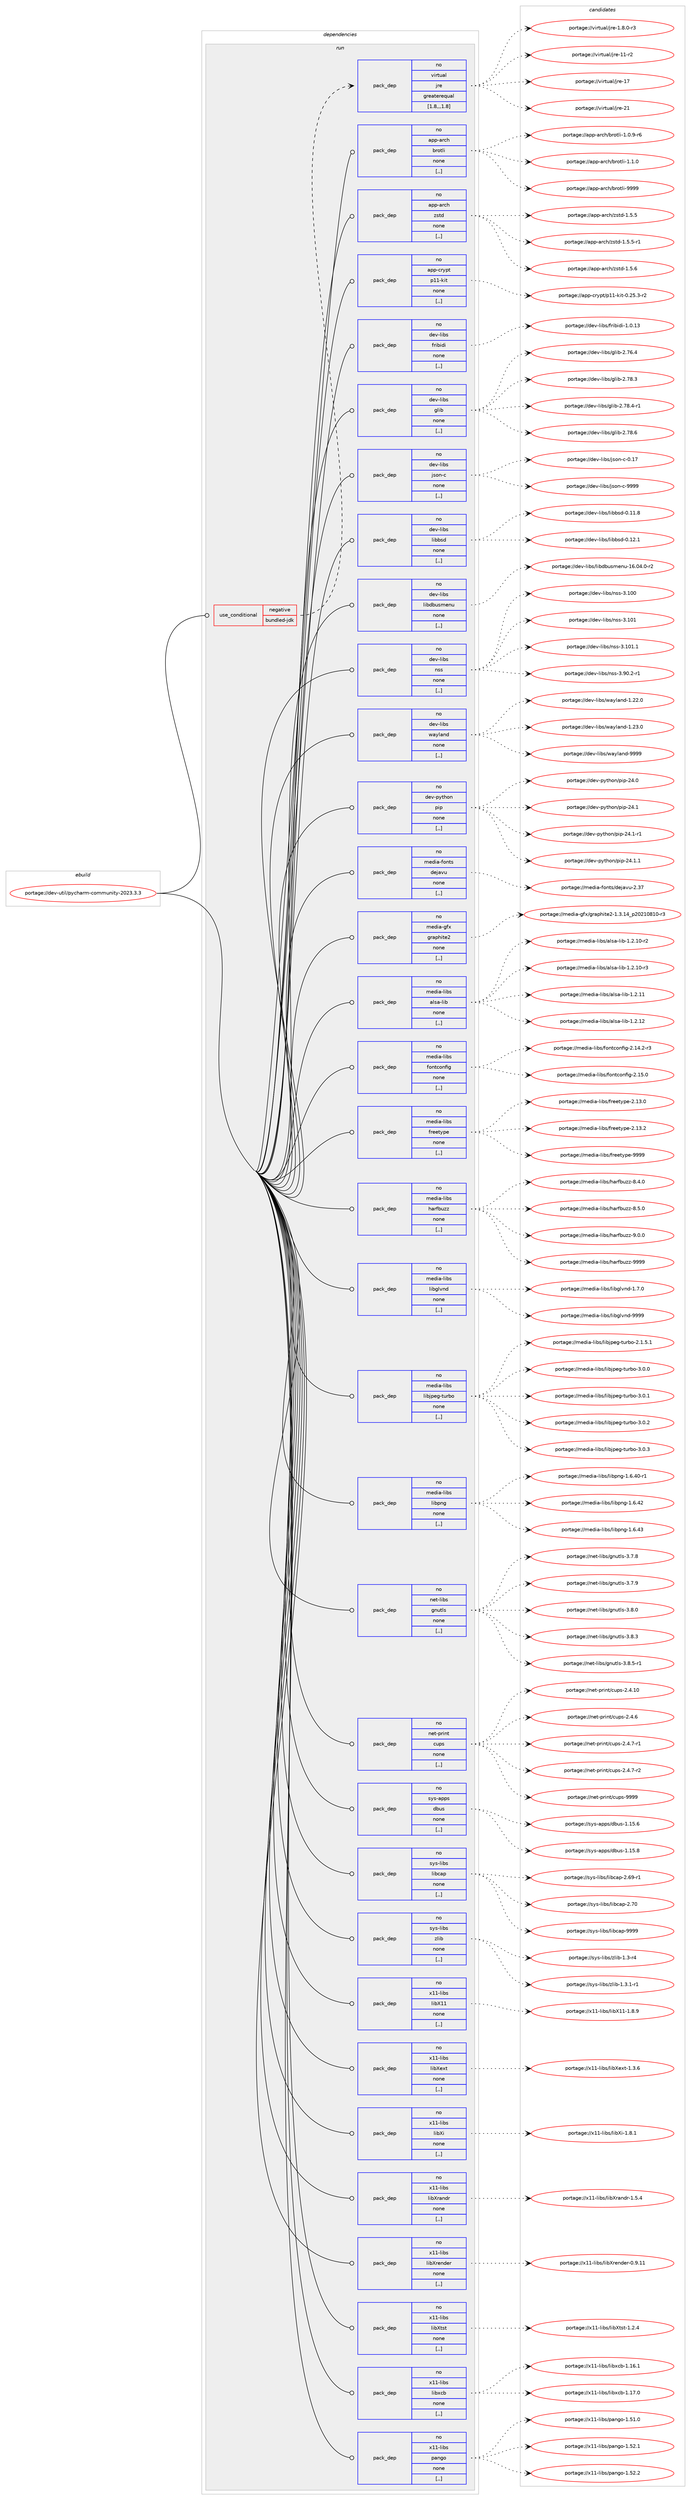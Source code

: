 digraph prolog {

# *************
# Graph options
# *************

newrank=true;
concentrate=true;
compound=true;
graph [rankdir=LR,fontname=Helvetica,fontsize=10,ranksep=1.5];#, ranksep=2.5, nodesep=0.2];
edge  [arrowhead=vee];
node  [fontname=Helvetica,fontsize=10];

# **********
# The ebuild
# **********

subgraph cluster_leftcol {
color=gray;
rank=same;
label=<<i>ebuild</i>>;
id [label="portage://dev-util/pycharm-community-2023.3.3", color=red, width=4, href="../dev-util/pycharm-community-2023.3.3.svg"];
}

# ****************
# The dependencies
# ****************

subgraph cluster_midcol {
color=gray;
label=<<i>dependencies</i>>;
subgraph cluster_compile {
fillcolor="#eeeeee";
style=filled;
label=<<i>compile</i>>;
}
subgraph cluster_compileandrun {
fillcolor="#eeeeee";
style=filled;
label=<<i>compile and run</i>>;
}
subgraph cluster_run {
fillcolor="#eeeeee";
style=filled;
label=<<i>run</i>>;
subgraph cond60136 {
dependency214328 [label=<<TABLE BORDER="0" CELLBORDER="1" CELLSPACING="0" CELLPADDING="4"><TR><TD ROWSPAN="3" CELLPADDING="10">use_conditional</TD></TR><TR><TD>negative</TD></TR><TR><TD>bundled-jdk</TD></TR></TABLE>>, shape=none, color=red];
subgraph pack152771 {
dependency214329 [label=<<TABLE BORDER="0" CELLBORDER="1" CELLSPACING="0" CELLPADDING="4" WIDTH="220"><TR><TD ROWSPAN="6" CELLPADDING="30">pack_dep</TD></TR><TR><TD WIDTH="110">no</TD></TR><TR><TD>virtual</TD></TR><TR><TD>jre</TD></TR><TR><TD>greaterequal</TD></TR><TR><TD>[1.8,,,1.8]</TD></TR></TABLE>>, shape=none, color=blue];
}
dependency214328:e -> dependency214329:w [weight=20,style="dashed",arrowhead="vee"];
}
id:e -> dependency214328:w [weight=20,style="solid",arrowhead="odot"];
subgraph pack152772 {
dependency214330 [label=<<TABLE BORDER="0" CELLBORDER="1" CELLSPACING="0" CELLPADDING="4" WIDTH="220"><TR><TD ROWSPAN="6" CELLPADDING="30">pack_dep</TD></TR><TR><TD WIDTH="110">no</TD></TR><TR><TD>app-arch</TD></TR><TR><TD>brotli</TD></TR><TR><TD>none</TD></TR><TR><TD>[,,]</TD></TR></TABLE>>, shape=none, color=blue];
}
id:e -> dependency214330:w [weight=20,style="solid",arrowhead="odot"];
subgraph pack152773 {
dependency214331 [label=<<TABLE BORDER="0" CELLBORDER="1" CELLSPACING="0" CELLPADDING="4" WIDTH="220"><TR><TD ROWSPAN="6" CELLPADDING="30">pack_dep</TD></TR><TR><TD WIDTH="110">no</TD></TR><TR><TD>app-arch</TD></TR><TR><TD>zstd</TD></TR><TR><TD>none</TD></TR><TR><TD>[,,]</TD></TR></TABLE>>, shape=none, color=blue];
}
id:e -> dependency214331:w [weight=20,style="solid",arrowhead="odot"];
subgraph pack152774 {
dependency214332 [label=<<TABLE BORDER="0" CELLBORDER="1" CELLSPACING="0" CELLPADDING="4" WIDTH="220"><TR><TD ROWSPAN="6" CELLPADDING="30">pack_dep</TD></TR><TR><TD WIDTH="110">no</TD></TR><TR><TD>app-crypt</TD></TR><TR><TD>p11-kit</TD></TR><TR><TD>none</TD></TR><TR><TD>[,,]</TD></TR></TABLE>>, shape=none, color=blue];
}
id:e -> dependency214332:w [weight=20,style="solid",arrowhead="odot"];
subgraph pack152775 {
dependency214333 [label=<<TABLE BORDER="0" CELLBORDER="1" CELLSPACING="0" CELLPADDING="4" WIDTH="220"><TR><TD ROWSPAN="6" CELLPADDING="30">pack_dep</TD></TR><TR><TD WIDTH="110">no</TD></TR><TR><TD>dev-libs</TD></TR><TR><TD>fribidi</TD></TR><TR><TD>none</TD></TR><TR><TD>[,,]</TD></TR></TABLE>>, shape=none, color=blue];
}
id:e -> dependency214333:w [weight=20,style="solid",arrowhead="odot"];
subgraph pack152776 {
dependency214334 [label=<<TABLE BORDER="0" CELLBORDER="1" CELLSPACING="0" CELLPADDING="4" WIDTH="220"><TR><TD ROWSPAN="6" CELLPADDING="30">pack_dep</TD></TR><TR><TD WIDTH="110">no</TD></TR><TR><TD>dev-libs</TD></TR><TR><TD>glib</TD></TR><TR><TD>none</TD></TR><TR><TD>[,,]</TD></TR></TABLE>>, shape=none, color=blue];
}
id:e -> dependency214334:w [weight=20,style="solid",arrowhead="odot"];
subgraph pack152777 {
dependency214335 [label=<<TABLE BORDER="0" CELLBORDER="1" CELLSPACING="0" CELLPADDING="4" WIDTH="220"><TR><TD ROWSPAN="6" CELLPADDING="30">pack_dep</TD></TR><TR><TD WIDTH="110">no</TD></TR><TR><TD>dev-libs</TD></TR><TR><TD>json-c</TD></TR><TR><TD>none</TD></TR><TR><TD>[,,]</TD></TR></TABLE>>, shape=none, color=blue];
}
id:e -> dependency214335:w [weight=20,style="solid",arrowhead="odot"];
subgraph pack152778 {
dependency214336 [label=<<TABLE BORDER="0" CELLBORDER="1" CELLSPACING="0" CELLPADDING="4" WIDTH="220"><TR><TD ROWSPAN="6" CELLPADDING="30">pack_dep</TD></TR><TR><TD WIDTH="110">no</TD></TR><TR><TD>dev-libs</TD></TR><TR><TD>libbsd</TD></TR><TR><TD>none</TD></TR><TR><TD>[,,]</TD></TR></TABLE>>, shape=none, color=blue];
}
id:e -> dependency214336:w [weight=20,style="solid",arrowhead="odot"];
subgraph pack152779 {
dependency214337 [label=<<TABLE BORDER="0" CELLBORDER="1" CELLSPACING="0" CELLPADDING="4" WIDTH="220"><TR><TD ROWSPAN="6" CELLPADDING="30">pack_dep</TD></TR><TR><TD WIDTH="110">no</TD></TR><TR><TD>dev-libs</TD></TR><TR><TD>libdbusmenu</TD></TR><TR><TD>none</TD></TR><TR><TD>[,,]</TD></TR></TABLE>>, shape=none, color=blue];
}
id:e -> dependency214337:w [weight=20,style="solid",arrowhead="odot"];
subgraph pack152780 {
dependency214338 [label=<<TABLE BORDER="0" CELLBORDER="1" CELLSPACING="0" CELLPADDING="4" WIDTH="220"><TR><TD ROWSPAN="6" CELLPADDING="30">pack_dep</TD></TR><TR><TD WIDTH="110">no</TD></TR><TR><TD>dev-libs</TD></TR><TR><TD>nss</TD></TR><TR><TD>none</TD></TR><TR><TD>[,,]</TD></TR></TABLE>>, shape=none, color=blue];
}
id:e -> dependency214338:w [weight=20,style="solid",arrowhead="odot"];
subgraph pack152781 {
dependency214339 [label=<<TABLE BORDER="0" CELLBORDER="1" CELLSPACING="0" CELLPADDING="4" WIDTH="220"><TR><TD ROWSPAN="6" CELLPADDING="30">pack_dep</TD></TR><TR><TD WIDTH="110">no</TD></TR><TR><TD>dev-libs</TD></TR><TR><TD>wayland</TD></TR><TR><TD>none</TD></TR><TR><TD>[,,]</TD></TR></TABLE>>, shape=none, color=blue];
}
id:e -> dependency214339:w [weight=20,style="solid",arrowhead="odot"];
subgraph pack152782 {
dependency214340 [label=<<TABLE BORDER="0" CELLBORDER="1" CELLSPACING="0" CELLPADDING="4" WIDTH="220"><TR><TD ROWSPAN="6" CELLPADDING="30">pack_dep</TD></TR><TR><TD WIDTH="110">no</TD></TR><TR><TD>dev-python</TD></TR><TR><TD>pip</TD></TR><TR><TD>none</TD></TR><TR><TD>[,,]</TD></TR></TABLE>>, shape=none, color=blue];
}
id:e -> dependency214340:w [weight=20,style="solid",arrowhead="odot"];
subgraph pack152783 {
dependency214341 [label=<<TABLE BORDER="0" CELLBORDER="1" CELLSPACING="0" CELLPADDING="4" WIDTH="220"><TR><TD ROWSPAN="6" CELLPADDING="30">pack_dep</TD></TR><TR><TD WIDTH="110">no</TD></TR><TR><TD>media-fonts</TD></TR><TR><TD>dejavu</TD></TR><TR><TD>none</TD></TR><TR><TD>[,,]</TD></TR></TABLE>>, shape=none, color=blue];
}
id:e -> dependency214341:w [weight=20,style="solid",arrowhead="odot"];
subgraph pack152784 {
dependency214342 [label=<<TABLE BORDER="0" CELLBORDER="1" CELLSPACING="0" CELLPADDING="4" WIDTH="220"><TR><TD ROWSPAN="6" CELLPADDING="30">pack_dep</TD></TR><TR><TD WIDTH="110">no</TD></TR><TR><TD>media-gfx</TD></TR><TR><TD>graphite2</TD></TR><TR><TD>none</TD></TR><TR><TD>[,,]</TD></TR></TABLE>>, shape=none, color=blue];
}
id:e -> dependency214342:w [weight=20,style="solid",arrowhead="odot"];
subgraph pack152785 {
dependency214343 [label=<<TABLE BORDER="0" CELLBORDER="1" CELLSPACING="0" CELLPADDING="4" WIDTH="220"><TR><TD ROWSPAN="6" CELLPADDING="30">pack_dep</TD></TR><TR><TD WIDTH="110">no</TD></TR><TR><TD>media-libs</TD></TR><TR><TD>alsa-lib</TD></TR><TR><TD>none</TD></TR><TR><TD>[,,]</TD></TR></TABLE>>, shape=none, color=blue];
}
id:e -> dependency214343:w [weight=20,style="solid",arrowhead="odot"];
subgraph pack152786 {
dependency214344 [label=<<TABLE BORDER="0" CELLBORDER="1" CELLSPACING="0" CELLPADDING="4" WIDTH="220"><TR><TD ROWSPAN="6" CELLPADDING="30">pack_dep</TD></TR><TR><TD WIDTH="110">no</TD></TR><TR><TD>media-libs</TD></TR><TR><TD>fontconfig</TD></TR><TR><TD>none</TD></TR><TR><TD>[,,]</TD></TR></TABLE>>, shape=none, color=blue];
}
id:e -> dependency214344:w [weight=20,style="solid",arrowhead="odot"];
subgraph pack152787 {
dependency214345 [label=<<TABLE BORDER="0" CELLBORDER="1" CELLSPACING="0" CELLPADDING="4" WIDTH="220"><TR><TD ROWSPAN="6" CELLPADDING="30">pack_dep</TD></TR><TR><TD WIDTH="110">no</TD></TR><TR><TD>media-libs</TD></TR><TR><TD>freetype</TD></TR><TR><TD>none</TD></TR><TR><TD>[,,]</TD></TR></TABLE>>, shape=none, color=blue];
}
id:e -> dependency214345:w [weight=20,style="solid",arrowhead="odot"];
subgraph pack152788 {
dependency214346 [label=<<TABLE BORDER="0" CELLBORDER="1" CELLSPACING="0" CELLPADDING="4" WIDTH="220"><TR><TD ROWSPAN="6" CELLPADDING="30">pack_dep</TD></TR><TR><TD WIDTH="110">no</TD></TR><TR><TD>media-libs</TD></TR><TR><TD>harfbuzz</TD></TR><TR><TD>none</TD></TR><TR><TD>[,,]</TD></TR></TABLE>>, shape=none, color=blue];
}
id:e -> dependency214346:w [weight=20,style="solid",arrowhead="odot"];
subgraph pack152789 {
dependency214347 [label=<<TABLE BORDER="0" CELLBORDER="1" CELLSPACING="0" CELLPADDING="4" WIDTH="220"><TR><TD ROWSPAN="6" CELLPADDING="30">pack_dep</TD></TR><TR><TD WIDTH="110">no</TD></TR><TR><TD>media-libs</TD></TR><TR><TD>libglvnd</TD></TR><TR><TD>none</TD></TR><TR><TD>[,,]</TD></TR></TABLE>>, shape=none, color=blue];
}
id:e -> dependency214347:w [weight=20,style="solid",arrowhead="odot"];
subgraph pack152790 {
dependency214348 [label=<<TABLE BORDER="0" CELLBORDER="1" CELLSPACING="0" CELLPADDING="4" WIDTH="220"><TR><TD ROWSPAN="6" CELLPADDING="30">pack_dep</TD></TR><TR><TD WIDTH="110">no</TD></TR><TR><TD>media-libs</TD></TR><TR><TD>libjpeg-turbo</TD></TR><TR><TD>none</TD></TR><TR><TD>[,,]</TD></TR></TABLE>>, shape=none, color=blue];
}
id:e -> dependency214348:w [weight=20,style="solid",arrowhead="odot"];
subgraph pack152791 {
dependency214349 [label=<<TABLE BORDER="0" CELLBORDER="1" CELLSPACING="0" CELLPADDING="4" WIDTH="220"><TR><TD ROWSPAN="6" CELLPADDING="30">pack_dep</TD></TR><TR><TD WIDTH="110">no</TD></TR><TR><TD>media-libs</TD></TR><TR><TD>libpng</TD></TR><TR><TD>none</TD></TR><TR><TD>[,,]</TD></TR></TABLE>>, shape=none, color=blue];
}
id:e -> dependency214349:w [weight=20,style="solid",arrowhead="odot"];
subgraph pack152792 {
dependency214350 [label=<<TABLE BORDER="0" CELLBORDER="1" CELLSPACING="0" CELLPADDING="4" WIDTH="220"><TR><TD ROWSPAN="6" CELLPADDING="30">pack_dep</TD></TR><TR><TD WIDTH="110">no</TD></TR><TR><TD>net-libs</TD></TR><TR><TD>gnutls</TD></TR><TR><TD>none</TD></TR><TR><TD>[,,]</TD></TR></TABLE>>, shape=none, color=blue];
}
id:e -> dependency214350:w [weight=20,style="solid",arrowhead="odot"];
subgraph pack152793 {
dependency214351 [label=<<TABLE BORDER="0" CELLBORDER="1" CELLSPACING="0" CELLPADDING="4" WIDTH="220"><TR><TD ROWSPAN="6" CELLPADDING="30">pack_dep</TD></TR><TR><TD WIDTH="110">no</TD></TR><TR><TD>net-print</TD></TR><TR><TD>cups</TD></TR><TR><TD>none</TD></TR><TR><TD>[,,]</TD></TR></TABLE>>, shape=none, color=blue];
}
id:e -> dependency214351:w [weight=20,style="solid",arrowhead="odot"];
subgraph pack152794 {
dependency214352 [label=<<TABLE BORDER="0" CELLBORDER="1" CELLSPACING="0" CELLPADDING="4" WIDTH="220"><TR><TD ROWSPAN="6" CELLPADDING="30">pack_dep</TD></TR><TR><TD WIDTH="110">no</TD></TR><TR><TD>sys-apps</TD></TR><TR><TD>dbus</TD></TR><TR><TD>none</TD></TR><TR><TD>[,,]</TD></TR></TABLE>>, shape=none, color=blue];
}
id:e -> dependency214352:w [weight=20,style="solid",arrowhead="odot"];
subgraph pack152795 {
dependency214353 [label=<<TABLE BORDER="0" CELLBORDER="1" CELLSPACING="0" CELLPADDING="4" WIDTH="220"><TR><TD ROWSPAN="6" CELLPADDING="30">pack_dep</TD></TR><TR><TD WIDTH="110">no</TD></TR><TR><TD>sys-libs</TD></TR><TR><TD>libcap</TD></TR><TR><TD>none</TD></TR><TR><TD>[,,]</TD></TR></TABLE>>, shape=none, color=blue];
}
id:e -> dependency214353:w [weight=20,style="solid",arrowhead="odot"];
subgraph pack152796 {
dependency214354 [label=<<TABLE BORDER="0" CELLBORDER="1" CELLSPACING="0" CELLPADDING="4" WIDTH="220"><TR><TD ROWSPAN="6" CELLPADDING="30">pack_dep</TD></TR><TR><TD WIDTH="110">no</TD></TR><TR><TD>sys-libs</TD></TR><TR><TD>zlib</TD></TR><TR><TD>none</TD></TR><TR><TD>[,,]</TD></TR></TABLE>>, shape=none, color=blue];
}
id:e -> dependency214354:w [weight=20,style="solid",arrowhead="odot"];
subgraph pack152797 {
dependency214355 [label=<<TABLE BORDER="0" CELLBORDER="1" CELLSPACING="0" CELLPADDING="4" WIDTH="220"><TR><TD ROWSPAN="6" CELLPADDING="30">pack_dep</TD></TR><TR><TD WIDTH="110">no</TD></TR><TR><TD>x11-libs</TD></TR><TR><TD>libX11</TD></TR><TR><TD>none</TD></TR><TR><TD>[,,]</TD></TR></TABLE>>, shape=none, color=blue];
}
id:e -> dependency214355:w [weight=20,style="solid",arrowhead="odot"];
subgraph pack152798 {
dependency214356 [label=<<TABLE BORDER="0" CELLBORDER="1" CELLSPACING="0" CELLPADDING="4" WIDTH="220"><TR><TD ROWSPAN="6" CELLPADDING="30">pack_dep</TD></TR><TR><TD WIDTH="110">no</TD></TR><TR><TD>x11-libs</TD></TR><TR><TD>libXext</TD></TR><TR><TD>none</TD></TR><TR><TD>[,,]</TD></TR></TABLE>>, shape=none, color=blue];
}
id:e -> dependency214356:w [weight=20,style="solid",arrowhead="odot"];
subgraph pack152799 {
dependency214357 [label=<<TABLE BORDER="0" CELLBORDER="1" CELLSPACING="0" CELLPADDING="4" WIDTH="220"><TR><TD ROWSPAN="6" CELLPADDING="30">pack_dep</TD></TR><TR><TD WIDTH="110">no</TD></TR><TR><TD>x11-libs</TD></TR><TR><TD>libXi</TD></TR><TR><TD>none</TD></TR><TR><TD>[,,]</TD></TR></TABLE>>, shape=none, color=blue];
}
id:e -> dependency214357:w [weight=20,style="solid",arrowhead="odot"];
subgraph pack152800 {
dependency214358 [label=<<TABLE BORDER="0" CELLBORDER="1" CELLSPACING="0" CELLPADDING="4" WIDTH="220"><TR><TD ROWSPAN="6" CELLPADDING="30">pack_dep</TD></TR><TR><TD WIDTH="110">no</TD></TR><TR><TD>x11-libs</TD></TR><TR><TD>libXrandr</TD></TR><TR><TD>none</TD></TR><TR><TD>[,,]</TD></TR></TABLE>>, shape=none, color=blue];
}
id:e -> dependency214358:w [weight=20,style="solid",arrowhead="odot"];
subgraph pack152801 {
dependency214359 [label=<<TABLE BORDER="0" CELLBORDER="1" CELLSPACING="0" CELLPADDING="4" WIDTH="220"><TR><TD ROWSPAN="6" CELLPADDING="30">pack_dep</TD></TR><TR><TD WIDTH="110">no</TD></TR><TR><TD>x11-libs</TD></TR><TR><TD>libXrender</TD></TR><TR><TD>none</TD></TR><TR><TD>[,,]</TD></TR></TABLE>>, shape=none, color=blue];
}
id:e -> dependency214359:w [weight=20,style="solid",arrowhead="odot"];
subgraph pack152802 {
dependency214360 [label=<<TABLE BORDER="0" CELLBORDER="1" CELLSPACING="0" CELLPADDING="4" WIDTH="220"><TR><TD ROWSPAN="6" CELLPADDING="30">pack_dep</TD></TR><TR><TD WIDTH="110">no</TD></TR><TR><TD>x11-libs</TD></TR><TR><TD>libXtst</TD></TR><TR><TD>none</TD></TR><TR><TD>[,,]</TD></TR></TABLE>>, shape=none, color=blue];
}
id:e -> dependency214360:w [weight=20,style="solid",arrowhead="odot"];
subgraph pack152803 {
dependency214361 [label=<<TABLE BORDER="0" CELLBORDER="1" CELLSPACING="0" CELLPADDING="4" WIDTH="220"><TR><TD ROWSPAN="6" CELLPADDING="30">pack_dep</TD></TR><TR><TD WIDTH="110">no</TD></TR><TR><TD>x11-libs</TD></TR><TR><TD>libxcb</TD></TR><TR><TD>none</TD></TR><TR><TD>[,,]</TD></TR></TABLE>>, shape=none, color=blue];
}
id:e -> dependency214361:w [weight=20,style="solid",arrowhead="odot"];
subgraph pack152804 {
dependency214362 [label=<<TABLE BORDER="0" CELLBORDER="1" CELLSPACING="0" CELLPADDING="4" WIDTH="220"><TR><TD ROWSPAN="6" CELLPADDING="30">pack_dep</TD></TR><TR><TD WIDTH="110">no</TD></TR><TR><TD>x11-libs</TD></TR><TR><TD>pango</TD></TR><TR><TD>none</TD></TR><TR><TD>[,,]</TD></TR></TABLE>>, shape=none, color=blue];
}
id:e -> dependency214362:w [weight=20,style="solid",arrowhead="odot"];
}
}

# **************
# The candidates
# **************

subgraph cluster_choices {
rank=same;
color=gray;
label=<<i>candidates</i>>;

subgraph choice152771 {
color=black;
nodesep=1;
choice11810511411611797108471061141014549465646484511451 [label="portage://virtual/jre-1.8.0-r3", color=red, width=4,href="../virtual/jre-1.8.0-r3.svg"];
choice11810511411611797108471061141014549494511450 [label="portage://virtual/jre-11-r2", color=red, width=4,href="../virtual/jre-11-r2.svg"];
choice1181051141161179710847106114101454955 [label="portage://virtual/jre-17", color=red, width=4,href="../virtual/jre-17.svg"];
choice1181051141161179710847106114101455049 [label="portage://virtual/jre-21", color=red, width=4,href="../virtual/jre-21.svg"];
dependency214329:e -> choice11810511411611797108471061141014549465646484511451:w [style=dotted,weight="100"];
dependency214329:e -> choice11810511411611797108471061141014549494511450:w [style=dotted,weight="100"];
dependency214329:e -> choice1181051141161179710847106114101454955:w [style=dotted,weight="100"];
dependency214329:e -> choice1181051141161179710847106114101455049:w [style=dotted,weight="100"];
}
subgraph choice152772 {
color=black;
nodesep=1;
choice9711211245971149910447981141111161081054549464846574511454 [label="portage://app-arch/brotli-1.0.9-r6", color=red, width=4,href="../app-arch/brotli-1.0.9-r6.svg"];
choice971121124597114991044798114111116108105454946494648 [label="portage://app-arch/brotli-1.1.0", color=red, width=4,href="../app-arch/brotli-1.1.0.svg"];
choice9711211245971149910447981141111161081054557575757 [label="portage://app-arch/brotli-9999", color=red, width=4,href="../app-arch/brotli-9999.svg"];
dependency214330:e -> choice9711211245971149910447981141111161081054549464846574511454:w [style=dotted,weight="100"];
dependency214330:e -> choice971121124597114991044798114111116108105454946494648:w [style=dotted,weight="100"];
dependency214330:e -> choice9711211245971149910447981141111161081054557575757:w [style=dotted,weight="100"];
}
subgraph choice152773 {
color=black;
nodesep=1;
choice9711211245971149910447122115116100454946534653 [label="portage://app-arch/zstd-1.5.5", color=red, width=4,href="../app-arch/zstd-1.5.5.svg"];
choice97112112459711499104471221151161004549465346534511449 [label="portage://app-arch/zstd-1.5.5-r1", color=red, width=4,href="../app-arch/zstd-1.5.5-r1.svg"];
choice9711211245971149910447122115116100454946534654 [label="portage://app-arch/zstd-1.5.6", color=red, width=4,href="../app-arch/zstd-1.5.6.svg"];
dependency214331:e -> choice9711211245971149910447122115116100454946534653:w [style=dotted,weight="100"];
dependency214331:e -> choice97112112459711499104471221151161004549465346534511449:w [style=dotted,weight="100"];
dependency214331:e -> choice9711211245971149910447122115116100454946534654:w [style=dotted,weight="100"];
}
subgraph choice152774 {
color=black;
nodesep=1;
choice97112112459911412111211647112494945107105116454846505346514511450 [label="portage://app-crypt/p11-kit-0.25.3-r2", color=red, width=4,href="../app-crypt/p11-kit-0.25.3-r2.svg"];
dependency214332:e -> choice97112112459911412111211647112494945107105116454846505346514511450:w [style=dotted,weight="100"];
}
subgraph choice152775 {
color=black;
nodesep=1;
choice1001011184510810598115471021141059810510010545494648464951 [label="portage://dev-libs/fribidi-1.0.13", color=red, width=4,href="../dev-libs/fribidi-1.0.13.svg"];
dependency214333:e -> choice1001011184510810598115471021141059810510010545494648464951:w [style=dotted,weight="100"];
}
subgraph choice152776 {
color=black;
nodesep=1;
choice1001011184510810598115471031081059845504655544652 [label="portage://dev-libs/glib-2.76.4", color=red, width=4,href="../dev-libs/glib-2.76.4.svg"];
choice1001011184510810598115471031081059845504655564651 [label="portage://dev-libs/glib-2.78.3", color=red, width=4,href="../dev-libs/glib-2.78.3.svg"];
choice10010111845108105981154710310810598455046555646524511449 [label="portage://dev-libs/glib-2.78.4-r1", color=red, width=4,href="../dev-libs/glib-2.78.4-r1.svg"];
choice1001011184510810598115471031081059845504655564654 [label="portage://dev-libs/glib-2.78.6", color=red, width=4,href="../dev-libs/glib-2.78.6.svg"];
dependency214334:e -> choice1001011184510810598115471031081059845504655544652:w [style=dotted,weight="100"];
dependency214334:e -> choice1001011184510810598115471031081059845504655564651:w [style=dotted,weight="100"];
dependency214334:e -> choice10010111845108105981154710310810598455046555646524511449:w [style=dotted,weight="100"];
dependency214334:e -> choice1001011184510810598115471031081059845504655564654:w [style=dotted,weight="100"];
}
subgraph choice152777 {
color=black;
nodesep=1;
choice10010111845108105981154710611511111045994548464955 [label="portage://dev-libs/json-c-0.17", color=red, width=4,href="../dev-libs/json-c-0.17.svg"];
choice10010111845108105981154710611511111045994557575757 [label="portage://dev-libs/json-c-9999", color=red, width=4,href="../dev-libs/json-c-9999.svg"];
dependency214335:e -> choice10010111845108105981154710611511111045994548464955:w [style=dotted,weight="100"];
dependency214335:e -> choice10010111845108105981154710611511111045994557575757:w [style=dotted,weight="100"];
}
subgraph choice152778 {
color=black;
nodesep=1;
choice100101118451081059811547108105989811510045484649494656 [label="portage://dev-libs/libbsd-0.11.8", color=red, width=4,href="../dev-libs/libbsd-0.11.8.svg"];
choice100101118451081059811547108105989811510045484649504649 [label="portage://dev-libs/libbsd-0.12.1", color=red, width=4,href="../dev-libs/libbsd-0.12.1.svg"];
dependency214336:e -> choice100101118451081059811547108105989811510045484649494656:w [style=dotted,weight="100"];
dependency214336:e -> choice100101118451081059811547108105989811510045484649504649:w [style=dotted,weight="100"];
}
subgraph choice152779 {
color=black;
nodesep=1;
choice100101118451081059811547108105981009811711510910111011745495446485246484511450 [label="portage://dev-libs/libdbusmenu-16.04.0-r2", color=red, width=4,href="../dev-libs/libdbusmenu-16.04.0-r2.svg"];
dependency214337:e -> choice100101118451081059811547108105981009811711510910111011745495446485246484511450:w [style=dotted,weight="100"];
}
subgraph choice152780 {
color=black;
nodesep=1;
choice100101118451081059811547110115115455146494848 [label="portage://dev-libs/nss-3.100", color=red, width=4,href="../dev-libs/nss-3.100.svg"];
choice100101118451081059811547110115115455146494849 [label="portage://dev-libs/nss-3.101", color=red, width=4,href="../dev-libs/nss-3.101.svg"];
choice1001011184510810598115471101151154551464948494649 [label="portage://dev-libs/nss-3.101.1", color=red, width=4,href="../dev-libs/nss-3.101.1.svg"];
choice100101118451081059811547110115115455146574846504511449 [label="portage://dev-libs/nss-3.90.2-r1", color=red, width=4,href="../dev-libs/nss-3.90.2-r1.svg"];
dependency214338:e -> choice100101118451081059811547110115115455146494848:w [style=dotted,weight="100"];
dependency214338:e -> choice100101118451081059811547110115115455146494849:w [style=dotted,weight="100"];
dependency214338:e -> choice1001011184510810598115471101151154551464948494649:w [style=dotted,weight="100"];
dependency214338:e -> choice100101118451081059811547110115115455146574846504511449:w [style=dotted,weight="100"];
}
subgraph choice152781 {
color=black;
nodesep=1;
choice100101118451081059811547119971211089711010045494650504648 [label="portage://dev-libs/wayland-1.22.0", color=red, width=4,href="../dev-libs/wayland-1.22.0.svg"];
choice100101118451081059811547119971211089711010045494650514648 [label="portage://dev-libs/wayland-1.23.0", color=red, width=4,href="../dev-libs/wayland-1.23.0.svg"];
choice10010111845108105981154711997121108971101004557575757 [label="portage://dev-libs/wayland-9999", color=red, width=4,href="../dev-libs/wayland-9999.svg"];
dependency214339:e -> choice100101118451081059811547119971211089711010045494650504648:w [style=dotted,weight="100"];
dependency214339:e -> choice100101118451081059811547119971211089711010045494650514648:w [style=dotted,weight="100"];
dependency214339:e -> choice10010111845108105981154711997121108971101004557575757:w [style=dotted,weight="100"];
}
subgraph choice152782 {
color=black;
nodesep=1;
choice10010111845112121116104111110471121051124550524648 [label="portage://dev-python/pip-24.0", color=red, width=4,href="../dev-python/pip-24.0.svg"];
choice10010111845112121116104111110471121051124550524649 [label="portage://dev-python/pip-24.1", color=red, width=4,href="../dev-python/pip-24.1.svg"];
choice100101118451121211161041111104711210511245505246494511449 [label="portage://dev-python/pip-24.1-r1", color=red, width=4,href="../dev-python/pip-24.1-r1.svg"];
choice100101118451121211161041111104711210511245505246494649 [label="portage://dev-python/pip-24.1.1", color=red, width=4,href="../dev-python/pip-24.1.1.svg"];
dependency214340:e -> choice10010111845112121116104111110471121051124550524648:w [style=dotted,weight="100"];
dependency214340:e -> choice10010111845112121116104111110471121051124550524649:w [style=dotted,weight="100"];
dependency214340:e -> choice100101118451121211161041111104711210511245505246494511449:w [style=dotted,weight="100"];
dependency214340:e -> choice100101118451121211161041111104711210511245505246494649:w [style=dotted,weight="100"];
}
subgraph choice152783 {
color=black;
nodesep=1;
choice109101100105974510211111011611547100101106971181174550465155 [label="portage://media-fonts/dejavu-2.37", color=red, width=4,href="../media-fonts/dejavu-2.37.svg"];
dependency214341:e -> choice109101100105974510211111011611547100101106971181174550465155:w [style=dotted,weight="100"];
}
subgraph choice152784 {
color=black;
nodesep=1;
choice1091011001059745103102120471031149711210410511610150454946514649529511250485049485649484511451 [label="portage://media-gfx/graphite2-1.3.14_p20210810-r3", color=red, width=4,href="../media-gfx/graphite2-1.3.14_p20210810-r3.svg"];
dependency214342:e -> choice1091011001059745103102120471031149711210410511610150454946514649529511250485049485649484511451:w [style=dotted,weight="100"];
}
subgraph choice152785 {
color=black;
nodesep=1;
choice1091011001059745108105981154797108115974510810598454946504649484511450 [label="portage://media-libs/alsa-lib-1.2.10-r2", color=red, width=4,href="../media-libs/alsa-lib-1.2.10-r2.svg"];
choice1091011001059745108105981154797108115974510810598454946504649484511451 [label="portage://media-libs/alsa-lib-1.2.10-r3", color=red, width=4,href="../media-libs/alsa-lib-1.2.10-r3.svg"];
choice109101100105974510810598115479710811597451081059845494650464949 [label="portage://media-libs/alsa-lib-1.2.11", color=red, width=4,href="../media-libs/alsa-lib-1.2.11.svg"];
choice109101100105974510810598115479710811597451081059845494650464950 [label="portage://media-libs/alsa-lib-1.2.12", color=red, width=4,href="../media-libs/alsa-lib-1.2.12.svg"];
dependency214343:e -> choice1091011001059745108105981154797108115974510810598454946504649484511450:w [style=dotted,weight="100"];
dependency214343:e -> choice1091011001059745108105981154797108115974510810598454946504649484511451:w [style=dotted,weight="100"];
dependency214343:e -> choice109101100105974510810598115479710811597451081059845494650464949:w [style=dotted,weight="100"];
dependency214343:e -> choice109101100105974510810598115479710811597451081059845494650464950:w [style=dotted,weight="100"];
}
subgraph choice152786 {
color=black;
nodesep=1;
choice1091011001059745108105981154710211111011699111110102105103455046495246504511451 [label="portage://media-libs/fontconfig-2.14.2-r3", color=red, width=4,href="../media-libs/fontconfig-2.14.2-r3.svg"];
choice109101100105974510810598115471021111101169911111010210510345504649534648 [label="portage://media-libs/fontconfig-2.15.0", color=red, width=4,href="../media-libs/fontconfig-2.15.0.svg"];
dependency214344:e -> choice1091011001059745108105981154710211111011699111110102105103455046495246504511451:w [style=dotted,weight="100"];
dependency214344:e -> choice109101100105974510810598115471021111101169911111010210510345504649534648:w [style=dotted,weight="100"];
}
subgraph choice152787 {
color=black;
nodesep=1;
choice1091011001059745108105981154710211410110111612111210145504649514648 [label="portage://media-libs/freetype-2.13.0", color=red, width=4,href="../media-libs/freetype-2.13.0.svg"];
choice1091011001059745108105981154710211410110111612111210145504649514650 [label="portage://media-libs/freetype-2.13.2", color=red, width=4,href="../media-libs/freetype-2.13.2.svg"];
choice109101100105974510810598115471021141011011161211121014557575757 [label="portage://media-libs/freetype-9999", color=red, width=4,href="../media-libs/freetype-9999.svg"];
dependency214345:e -> choice1091011001059745108105981154710211410110111612111210145504649514648:w [style=dotted,weight="100"];
dependency214345:e -> choice1091011001059745108105981154710211410110111612111210145504649514650:w [style=dotted,weight="100"];
dependency214345:e -> choice109101100105974510810598115471021141011011161211121014557575757:w [style=dotted,weight="100"];
}
subgraph choice152788 {
color=black;
nodesep=1;
choice109101100105974510810598115471049711410298117122122455646524648 [label="portage://media-libs/harfbuzz-8.4.0", color=red, width=4,href="../media-libs/harfbuzz-8.4.0.svg"];
choice109101100105974510810598115471049711410298117122122455646534648 [label="portage://media-libs/harfbuzz-8.5.0", color=red, width=4,href="../media-libs/harfbuzz-8.5.0.svg"];
choice109101100105974510810598115471049711410298117122122455746484648 [label="portage://media-libs/harfbuzz-9.0.0", color=red, width=4,href="../media-libs/harfbuzz-9.0.0.svg"];
choice1091011001059745108105981154710497114102981171221224557575757 [label="portage://media-libs/harfbuzz-9999", color=red, width=4,href="../media-libs/harfbuzz-9999.svg"];
dependency214346:e -> choice109101100105974510810598115471049711410298117122122455646524648:w [style=dotted,weight="100"];
dependency214346:e -> choice109101100105974510810598115471049711410298117122122455646534648:w [style=dotted,weight="100"];
dependency214346:e -> choice109101100105974510810598115471049711410298117122122455746484648:w [style=dotted,weight="100"];
dependency214346:e -> choice1091011001059745108105981154710497114102981171221224557575757:w [style=dotted,weight="100"];
}
subgraph choice152789 {
color=black;
nodesep=1;
choice1091011001059745108105981154710810598103108118110100454946554648 [label="portage://media-libs/libglvnd-1.7.0", color=red, width=4,href="../media-libs/libglvnd-1.7.0.svg"];
choice10910110010597451081059811547108105981031081181101004557575757 [label="portage://media-libs/libglvnd-9999", color=red, width=4,href="../media-libs/libglvnd-9999.svg"];
dependency214347:e -> choice1091011001059745108105981154710810598103108118110100454946554648:w [style=dotted,weight="100"];
dependency214347:e -> choice10910110010597451081059811547108105981031081181101004557575757:w [style=dotted,weight="100"];
}
subgraph choice152790 {
color=black;
nodesep=1;
choice109101100105974510810598115471081059810611210110345116117114981114550464946534649 [label="portage://media-libs/libjpeg-turbo-2.1.5.1", color=red, width=4,href="../media-libs/libjpeg-turbo-2.1.5.1.svg"];
choice10910110010597451081059811547108105981061121011034511611711498111455146484648 [label="portage://media-libs/libjpeg-turbo-3.0.0", color=red, width=4,href="../media-libs/libjpeg-turbo-3.0.0.svg"];
choice10910110010597451081059811547108105981061121011034511611711498111455146484649 [label="portage://media-libs/libjpeg-turbo-3.0.1", color=red, width=4,href="../media-libs/libjpeg-turbo-3.0.1.svg"];
choice10910110010597451081059811547108105981061121011034511611711498111455146484650 [label="portage://media-libs/libjpeg-turbo-3.0.2", color=red, width=4,href="../media-libs/libjpeg-turbo-3.0.2.svg"];
choice10910110010597451081059811547108105981061121011034511611711498111455146484651 [label="portage://media-libs/libjpeg-turbo-3.0.3", color=red, width=4,href="../media-libs/libjpeg-turbo-3.0.3.svg"];
dependency214348:e -> choice109101100105974510810598115471081059810611210110345116117114981114550464946534649:w [style=dotted,weight="100"];
dependency214348:e -> choice10910110010597451081059811547108105981061121011034511611711498111455146484648:w [style=dotted,weight="100"];
dependency214348:e -> choice10910110010597451081059811547108105981061121011034511611711498111455146484649:w [style=dotted,weight="100"];
dependency214348:e -> choice10910110010597451081059811547108105981061121011034511611711498111455146484650:w [style=dotted,weight="100"];
dependency214348:e -> choice10910110010597451081059811547108105981061121011034511611711498111455146484651:w [style=dotted,weight="100"];
}
subgraph choice152791 {
color=black;
nodesep=1;
choice1091011001059745108105981154710810598112110103454946544652484511449 [label="portage://media-libs/libpng-1.6.40-r1", color=red, width=4,href="../media-libs/libpng-1.6.40-r1.svg"];
choice109101100105974510810598115471081059811211010345494654465250 [label="portage://media-libs/libpng-1.6.42", color=red, width=4,href="../media-libs/libpng-1.6.42.svg"];
choice109101100105974510810598115471081059811211010345494654465251 [label="portage://media-libs/libpng-1.6.43", color=red, width=4,href="../media-libs/libpng-1.6.43.svg"];
dependency214349:e -> choice1091011001059745108105981154710810598112110103454946544652484511449:w [style=dotted,weight="100"];
dependency214349:e -> choice109101100105974510810598115471081059811211010345494654465250:w [style=dotted,weight="100"];
dependency214349:e -> choice109101100105974510810598115471081059811211010345494654465251:w [style=dotted,weight="100"];
}
subgraph choice152792 {
color=black;
nodesep=1;
choice110101116451081059811547103110117116108115455146554656 [label="portage://net-libs/gnutls-3.7.8", color=red, width=4,href="../net-libs/gnutls-3.7.8.svg"];
choice110101116451081059811547103110117116108115455146554657 [label="portage://net-libs/gnutls-3.7.9", color=red, width=4,href="../net-libs/gnutls-3.7.9.svg"];
choice110101116451081059811547103110117116108115455146564648 [label="portage://net-libs/gnutls-3.8.0", color=red, width=4,href="../net-libs/gnutls-3.8.0.svg"];
choice110101116451081059811547103110117116108115455146564651 [label="portage://net-libs/gnutls-3.8.3", color=red, width=4,href="../net-libs/gnutls-3.8.3.svg"];
choice1101011164510810598115471031101171161081154551465646534511449 [label="portage://net-libs/gnutls-3.8.5-r1", color=red, width=4,href="../net-libs/gnutls-3.8.5-r1.svg"];
dependency214350:e -> choice110101116451081059811547103110117116108115455146554656:w [style=dotted,weight="100"];
dependency214350:e -> choice110101116451081059811547103110117116108115455146554657:w [style=dotted,weight="100"];
dependency214350:e -> choice110101116451081059811547103110117116108115455146564648:w [style=dotted,weight="100"];
dependency214350:e -> choice110101116451081059811547103110117116108115455146564651:w [style=dotted,weight="100"];
dependency214350:e -> choice1101011164510810598115471031101171161081154551465646534511449:w [style=dotted,weight="100"];
}
subgraph choice152793 {
color=black;
nodesep=1;
choice11010111645112114105110116479911711211545504652464948 [label="portage://net-print/cups-2.4.10", color=red, width=4,href="../net-print/cups-2.4.10.svg"];
choice110101116451121141051101164799117112115455046524654 [label="portage://net-print/cups-2.4.6", color=red, width=4,href="../net-print/cups-2.4.6.svg"];
choice1101011164511211410511011647991171121154550465246554511449 [label="portage://net-print/cups-2.4.7-r1", color=red, width=4,href="../net-print/cups-2.4.7-r1.svg"];
choice1101011164511211410511011647991171121154550465246554511450 [label="portage://net-print/cups-2.4.7-r2", color=red, width=4,href="../net-print/cups-2.4.7-r2.svg"];
choice1101011164511211410511011647991171121154557575757 [label="portage://net-print/cups-9999", color=red, width=4,href="../net-print/cups-9999.svg"];
dependency214351:e -> choice11010111645112114105110116479911711211545504652464948:w [style=dotted,weight="100"];
dependency214351:e -> choice110101116451121141051101164799117112115455046524654:w [style=dotted,weight="100"];
dependency214351:e -> choice1101011164511211410511011647991171121154550465246554511449:w [style=dotted,weight="100"];
dependency214351:e -> choice1101011164511211410511011647991171121154550465246554511450:w [style=dotted,weight="100"];
dependency214351:e -> choice1101011164511211410511011647991171121154557575757:w [style=dotted,weight="100"];
}
subgraph choice152794 {
color=black;
nodesep=1;
choice1151211154597112112115471009811711545494649534654 [label="portage://sys-apps/dbus-1.15.6", color=red, width=4,href="../sys-apps/dbus-1.15.6.svg"];
choice1151211154597112112115471009811711545494649534656 [label="portage://sys-apps/dbus-1.15.8", color=red, width=4,href="../sys-apps/dbus-1.15.8.svg"];
dependency214352:e -> choice1151211154597112112115471009811711545494649534654:w [style=dotted,weight="100"];
dependency214352:e -> choice1151211154597112112115471009811711545494649534656:w [style=dotted,weight="100"];
}
subgraph choice152795 {
color=black;
nodesep=1;
choice11512111545108105981154710810598999711245504654574511449 [label="portage://sys-libs/libcap-2.69-r1", color=red, width=4,href="../sys-libs/libcap-2.69-r1.svg"];
choice1151211154510810598115471081059899971124550465548 [label="portage://sys-libs/libcap-2.70", color=red, width=4,href="../sys-libs/libcap-2.70.svg"];
choice1151211154510810598115471081059899971124557575757 [label="portage://sys-libs/libcap-9999", color=red, width=4,href="../sys-libs/libcap-9999.svg"];
dependency214353:e -> choice11512111545108105981154710810598999711245504654574511449:w [style=dotted,weight="100"];
dependency214353:e -> choice1151211154510810598115471081059899971124550465548:w [style=dotted,weight="100"];
dependency214353:e -> choice1151211154510810598115471081059899971124557575757:w [style=dotted,weight="100"];
}
subgraph choice152796 {
color=black;
nodesep=1;
choice11512111545108105981154712210810598454946514511452 [label="portage://sys-libs/zlib-1.3-r4", color=red, width=4,href="../sys-libs/zlib-1.3-r4.svg"];
choice115121115451081059811547122108105984549465146494511449 [label="portage://sys-libs/zlib-1.3.1-r1", color=red, width=4,href="../sys-libs/zlib-1.3.1-r1.svg"];
dependency214354:e -> choice11512111545108105981154712210810598454946514511452:w [style=dotted,weight="100"];
dependency214354:e -> choice115121115451081059811547122108105984549465146494511449:w [style=dotted,weight="100"];
}
subgraph choice152797 {
color=black;
nodesep=1;
choice120494945108105981154710810598884949454946564657 [label="portage://x11-libs/libX11-1.8.9", color=red, width=4,href="../x11-libs/libX11-1.8.9.svg"];
dependency214355:e -> choice120494945108105981154710810598884949454946564657:w [style=dotted,weight="100"];
}
subgraph choice152798 {
color=black;
nodesep=1;
choice12049494510810598115471081059888101120116454946514654 [label="portage://x11-libs/libXext-1.3.6", color=red, width=4,href="../x11-libs/libXext-1.3.6.svg"];
dependency214356:e -> choice12049494510810598115471081059888101120116454946514654:w [style=dotted,weight="100"];
}
subgraph choice152799 {
color=black;
nodesep=1;
choice12049494510810598115471081059888105454946564649 [label="portage://x11-libs/libXi-1.8.1", color=red, width=4,href="../x11-libs/libXi-1.8.1.svg"];
dependency214357:e -> choice12049494510810598115471081059888105454946564649:w [style=dotted,weight="100"];
}
subgraph choice152800 {
color=black;
nodesep=1;
choice1204949451081059811547108105988811497110100114454946534652 [label="portage://x11-libs/libXrandr-1.5.4", color=red, width=4,href="../x11-libs/libXrandr-1.5.4.svg"];
dependency214358:e -> choice1204949451081059811547108105988811497110100114454946534652:w [style=dotted,weight="100"];
}
subgraph choice152801 {
color=black;
nodesep=1;
choice1204949451081059811547108105988811410111010010111445484657464949 [label="portage://x11-libs/libXrender-0.9.11", color=red, width=4,href="../x11-libs/libXrender-0.9.11.svg"];
dependency214359:e -> choice1204949451081059811547108105988811410111010010111445484657464949:w [style=dotted,weight="100"];
}
subgraph choice152802 {
color=black;
nodesep=1;
choice12049494510810598115471081059888116115116454946504652 [label="portage://x11-libs/libXtst-1.2.4", color=red, width=4,href="../x11-libs/libXtst-1.2.4.svg"];
dependency214360:e -> choice12049494510810598115471081059888116115116454946504652:w [style=dotted,weight="100"];
}
subgraph choice152803 {
color=black;
nodesep=1;
choice120494945108105981154710810598120999845494649544649 [label="portage://x11-libs/libxcb-1.16.1", color=red, width=4,href="../x11-libs/libxcb-1.16.1.svg"];
choice120494945108105981154710810598120999845494649554648 [label="portage://x11-libs/libxcb-1.17.0", color=red, width=4,href="../x11-libs/libxcb-1.17.0.svg"];
dependency214361:e -> choice120494945108105981154710810598120999845494649544649:w [style=dotted,weight="100"];
dependency214361:e -> choice120494945108105981154710810598120999845494649554648:w [style=dotted,weight="100"];
}
subgraph choice152804 {
color=black;
nodesep=1;
choice12049494510810598115471129711010311145494653494648 [label="portage://x11-libs/pango-1.51.0", color=red, width=4,href="../x11-libs/pango-1.51.0.svg"];
choice12049494510810598115471129711010311145494653504649 [label="portage://x11-libs/pango-1.52.1", color=red, width=4,href="../x11-libs/pango-1.52.1.svg"];
choice12049494510810598115471129711010311145494653504650 [label="portage://x11-libs/pango-1.52.2", color=red, width=4,href="../x11-libs/pango-1.52.2.svg"];
dependency214362:e -> choice12049494510810598115471129711010311145494653494648:w [style=dotted,weight="100"];
dependency214362:e -> choice12049494510810598115471129711010311145494653504649:w [style=dotted,weight="100"];
dependency214362:e -> choice12049494510810598115471129711010311145494653504650:w [style=dotted,weight="100"];
}
}

}
